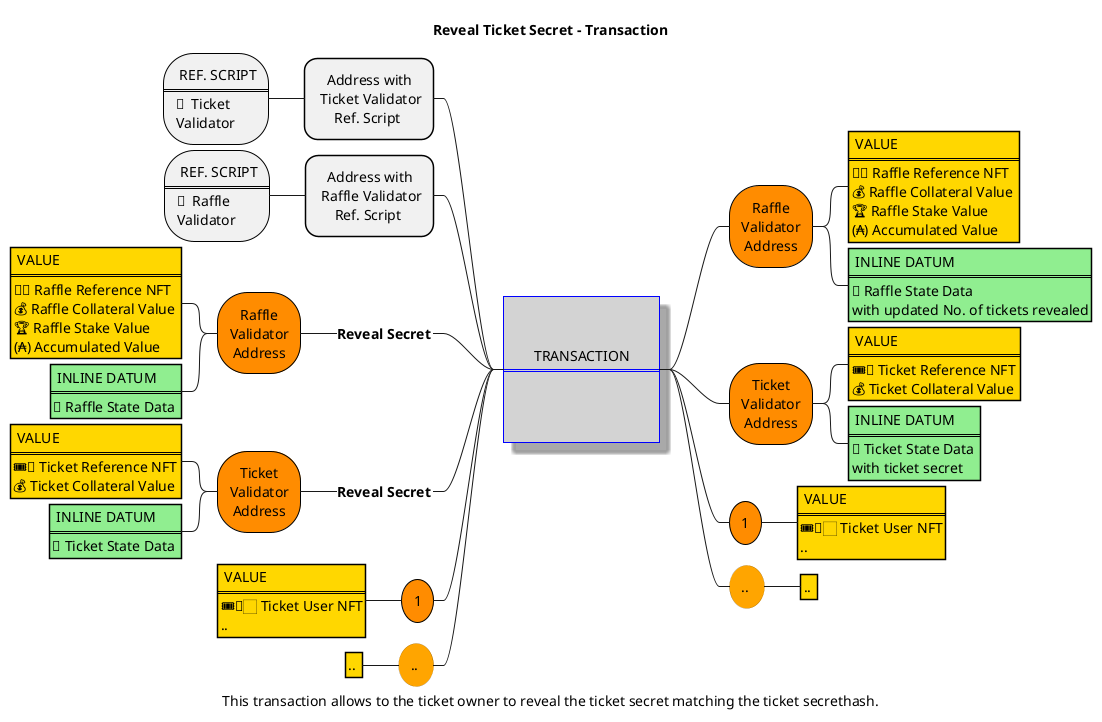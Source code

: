 @startmindmap Mindmap-RevealSecret


<style>
mindmapDiagram {
    node   {
        LineColor black
        Padding 12
        Margin 3
        HorizontalAlignment center
        .mandatory {
            BackgroundColor darkorange
            RoundCorner 60
            MaximumWidth 100
            LineThickness 1
        }
        .opt {
            BackgroundColor orange
            RoundCorner 60
            LineThickness 0
        }
        .datum {
            HorizontalAlignment left
            RoundCorner 0
            BackgroundColor lightgreen
            Padding 3
        }
        .ref {
            HorizontalAlignment left
            RoundCorner 60
            MaximumWidth 100
            LineThickness 1
        }
        .value {
            HorizontalAlignment left
            RoundCorner 0
            BackgroundColor gold
            Padding 3
        }
        .minting {
            HorizontalAlignment left
            RoundCorner 0
            BackgroundColor pink
            Padding 3
        }
    }

    rootNode {
        Padding 30
        Margin 20
        LineColor blue
        BackgroundColor lightgrey
        LineThickness 1.0
        RoundCorner 0
        Shadowing 10.0
    }
}
</style>


title Reveal Ticket Secret - Transaction
caption  This transaction allows to the ticket owner to reveal the ticket secret matching the ticket secrethash.

' 🔥
' 🎫
' 🎟️
'🏆
'🔗
' 

*:
TRANSACTION
====

;

left side
** Address with\n Ticket Validator\nRef. Script 
***: REF. SCRIPT
====
🧾  Ticket Validator ; <<ref>>
** Address with\n Raffle Validator\nRef. Script 
***: REF. SCRIPT
====
🧾  Raffle Validator ; <<ref>>

**_  **Reveal Secret**
*** Raffle Validator \nAddress <<mandatory>>
****: VALUE
====
🎫🔗 Raffle Reference NFT
💰 Raffle Collateral Value 
🏆 Raffle Stake Value
(₳) Accumulated Value; <<value>>
****: INLINE DATUM
====
📝 Raffle State Data ; <<datum>>

**_  **Reveal Secret**
*** Ticket Validator \nAddress <<mandatory>>
****: VALUE
====
🎟️🔗 Ticket Reference NFT
💰 Ticket Collateral Value ; <<value>>
****: INLINE DATUM
====
📝 Ticket State Data ; <<datum>>

** 1 <<mandatory>>
***: VALUE
====
🎟️👦🏻 Ticket User NFT
..; <<value>>

** .. <<opt>>
*** .. <<value>>

right side

** Raffle Validator \nAddress <<mandatory>>
***: VALUE
====
🎫🔗 Raffle Reference NFT
💰 Raffle Collateral Value 
🏆 Raffle Stake Value
(₳) Accumulated Value; <<value>>
***: INLINE DATUM
====
📝 Raffle State Data 
with updated No. of tickets revealed; <<datum>>

** Ticket Validator \nAddress <<mandatory>>
***: VALUE
====
🎟️🔗 Ticket Reference NFT
💰 Ticket Collateral Value ; <<value>>
***: INLINE DATUM
====
📝 Ticket State Data 
with ticket secret; <<datum>>

** 1 <<mandatory>>
***: VALUE
====
🎟️👦🏻 Ticket User NFT
..; <<value>>

** .. <<opt>>
*** .. <<value>>






' legend
'  burning 🔥
'  minting 🔨
'  datum  📝
'  ticket user NFT 🎫👦🏻
'  ticket reference NFT 🎫🔗
'  raffle user NFT 🎟️👦🏻
'  raffle reference NFT 🎟️🔗

'🏆💰🧾📜📃
' end legend




@endmindmap

